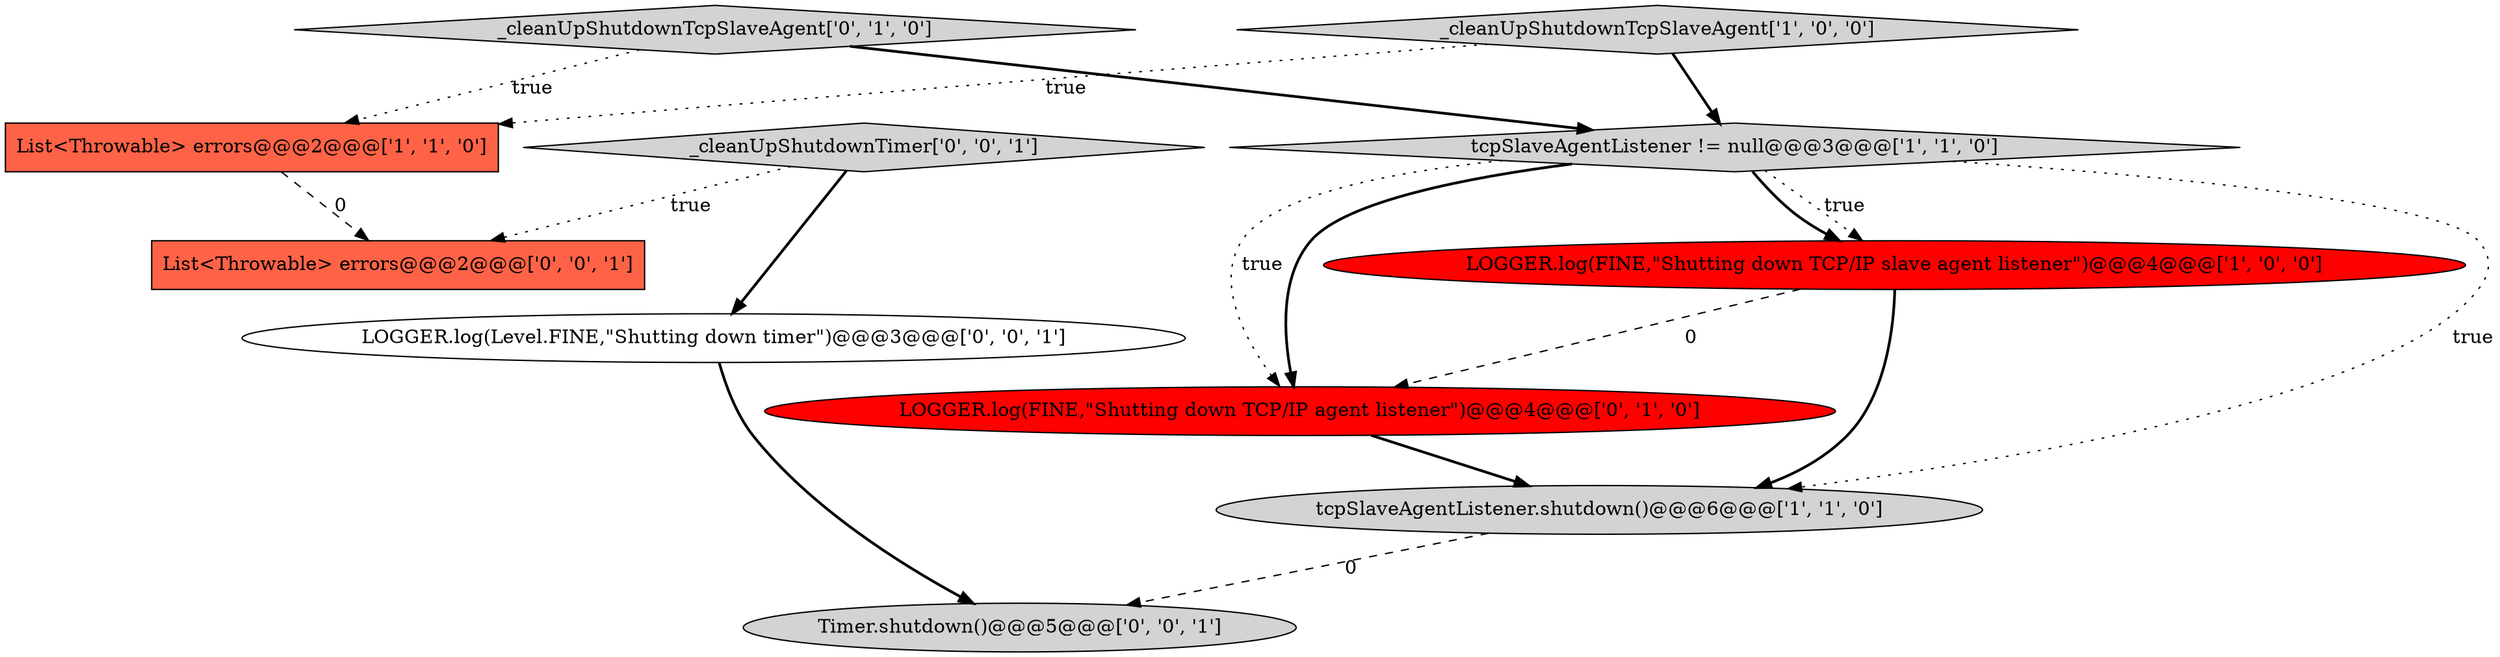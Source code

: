 digraph {
8 [style = filled, label = "Timer.shutdown()@@@5@@@['0', '0', '1']", fillcolor = lightgray, shape = ellipse image = "AAA0AAABBB3BBB"];
5 [style = filled, label = "_cleanUpShutdownTcpSlaveAgent['0', '1', '0']", fillcolor = lightgray, shape = diamond image = "AAA0AAABBB2BBB"];
3 [style = filled, label = "tcpSlaveAgentListener != null@@@3@@@['1', '1', '0']", fillcolor = lightgray, shape = diamond image = "AAA0AAABBB1BBB"];
4 [style = filled, label = "_cleanUpShutdownTcpSlaveAgent['1', '0', '0']", fillcolor = lightgray, shape = diamond image = "AAA0AAABBB1BBB"];
9 [style = filled, label = "List<Throwable> errors@@@2@@@['0', '0', '1']", fillcolor = tomato, shape = box image = "AAA0AAABBB3BBB"];
1 [style = filled, label = "List<Throwable> errors@@@2@@@['1', '1', '0']", fillcolor = tomato, shape = box image = "AAA0AAABBB1BBB"];
2 [style = filled, label = "tcpSlaveAgentListener.shutdown()@@@6@@@['1', '1', '0']", fillcolor = lightgray, shape = ellipse image = "AAA0AAABBB1BBB"];
0 [style = filled, label = "LOGGER.log(FINE,\"Shutting down TCP/IP slave agent listener\")@@@4@@@['1', '0', '0']", fillcolor = red, shape = ellipse image = "AAA1AAABBB1BBB"];
10 [style = filled, label = "_cleanUpShutdownTimer['0', '0', '1']", fillcolor = lightgray, shape = diamond image = "AAA0AAABBB3BBB"];
6 [style = filled, label = "LOGGER.log(FINE,\"Shutting down TCP/IP agent listener\")@@@4@@@['0', '1', '0']", fillcolor = red, shape = ellipse image = "AAA1AAABBB2BBB"];
7 [style = filled, label = "LOGGER.log(Level.FINE,\"Shutting down timer\")@@@3@@@['0', '0', '1']", fillcolor = white, shape = ellipse image = "AAA0AAABBB3BBB"];
5->3 [style = bold, label=""];
4->3 [style = bold, label=""];
3->6 [style = bold, label=""];
1->9 [style = dashed, label="0"];
0->6 [style = dashed, label="0"];
3->6 [style = dotted, label="true"];
10->9 [style = dotted, label="true"];
4->1 [style = dotted, label="true"];
7->8 [style = bold, label=""];
10->7 [style = bold, label=""];
2->8 [style = dashed, label="0"];
3->2 [style = dotted, label="true"];
3->0 [style = bold, label=""];
5->1 [style = dotted, label="true"];
0->2 [style = bold, label=""];
3->0 [style = dotted, label="true"];
6->2 [style = bold, label=""];
}
